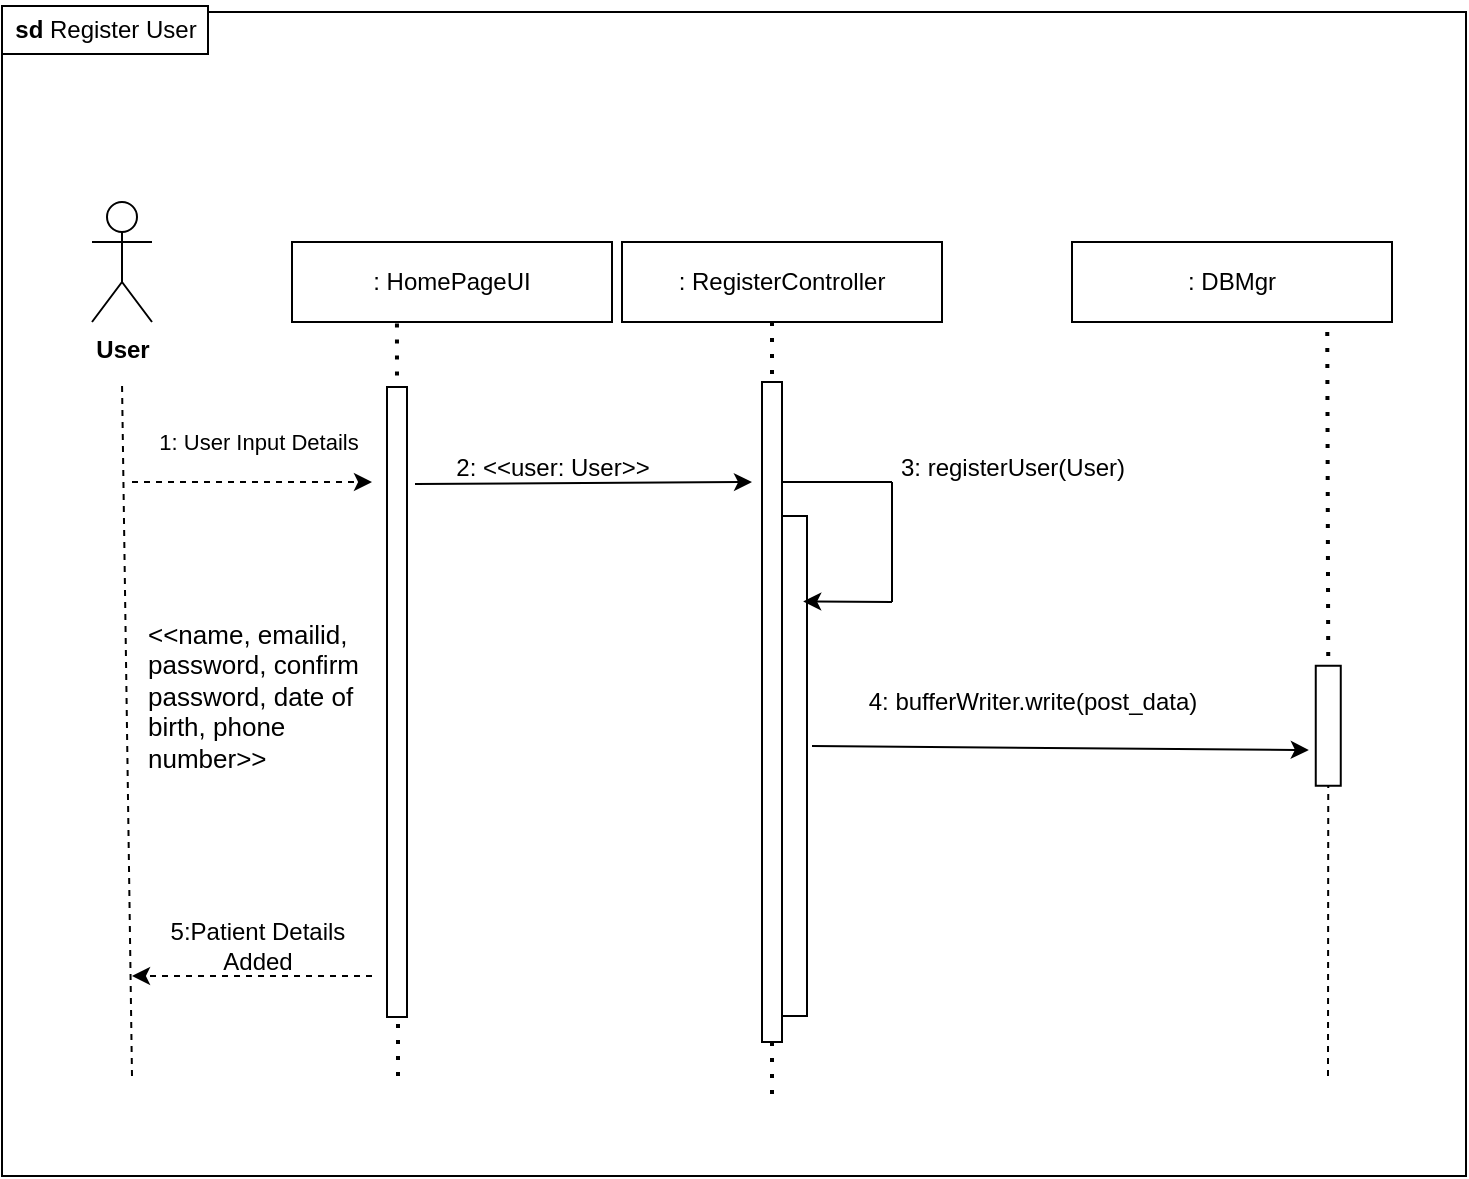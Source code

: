 <mxfile version="21.3.2" type="github">
  <diagram name="Page-1" id="prT84nURHDTYSV5WaE4m">
    <mxGraphModel dx="1562" dy="810" grid="0" gridSize="10" guides="1" tooltips="1" connect="1" arrows="1" fold="1" page="1" pageScale="1" pageWidth="1100" pageHeight="850" math="0" shadow="0">
      <root>
        <mxCell id="0" />
        <mxCell id="1" parent="0" />
        <mxCell id="yc_cAi3dx5c36aCPVZQ8-1" value="" style="rounded=0;whiteSpace=wrap;html=1;" vertex="1" parent="1">
          <mxGeometry x="35" y="68" width="732" height="582" as="geometry" />
        </mxCell>
        <mxCell id="yc_cAi3dx5c36aCPVZQ8-3" value="" style="endArrow=none;dashed=1;html=1;rounded=0;" edge="1" parent="1">
          <mxGeometry width="50" height="50" relative="1" as="geometry">
            <mxPoint x="100" y="600" as="sourcePoint" />
            <mxPoint x="95" y="253" as="targetPoint" />
          </mxGeometry>
        </mxCell>
        <mxCell id="yc_cAi3dx5c36aCPVZQ8-4" value="&lt;b&gt;User&lt;/b&gt;" style="shape=umlActor;verticalLabelPosition=bottom;verticalAlign=top;html=1;outlineConnect=0;" vertex="1" parent="1">
          <mxGeometry x="80" y="163" width="30" height="60" as="geometry" />
        </mxCell>
        <mxCell id="yc_cAi3dx5c36aCPVZQ8-5" value=": HomePageUI" style="rounded=0;whiteSpace=wrap;html=1;" vertex="1" parent="1">
          <mxGeometry x="180" y="183" width="160" height="40" as="geometry" />
        </mxCell>
        <mxCell id="yc_cAi3dx5c36aCPVZQ8-6" value=": RegisterController" style="rounded=0;whiteSpace=wrap;html=1;" vertex="1" parent="1">
          <mxGeometry x="345" y="183" width="160" height="40" as="geometry" />
        </mxCell>
        <mxCell id="yc_cAi3dx5c36aCPVZQ8-7" value=": DBMgr" style="rounded=0;whiteSpace=wrap;html=1;" vertex="1" parent="1">
          <mxGeometry x="570" y="183" width="160" height="40" as="geometry" />
        </mxCell>
        <mxCell id="yc_cAi3dx5c36aCPVZQ8-8" value="" style="rounded=0;whiteSpace=wrap;html=1;rotation=90;" vertex="1" parent="1">
          <mxGeometry x="75" y="408" width="315" height="10" as="geometry" />
        </mxCell>
        <mxCell id="yc_cAi3dx5c36aCPVZQ8-10" value="" style="rounded=0;whiteSpace=wrap;html=1;rotation=90;" vertex="1" parent="1">
          <mxGeometry x="255" y="413" width="330" height="10" as="geometry" />
        </mxCell>
        <mxCell id="yc_cAi3dx5c36aCPVZQ8-11" value="" style="rounded=0;whiteSpace=wrap;html=1;rotation=90;" vertex="1" parent="1">
          <mxGeometry x="668.13" y="418.63" width="60" height="12.5" as="geometry" />
        </mxCell>
        <mxCell id="yc_cAi3dx5c36aCPVZQ8-12" value="" style="endArrow=classic;html=1;rounded=0;dashed=1;" edge="1" parent="1">
          <mxGeometry width="50" height="50" relative="1" as="geometry">
            <mxPoint x="100" y="303" as="sourcePoint" />
            <mxPoint x="220" y="303" as="targetPoint" />
          </mxGeometry>
        </mxCell>
        <mxCell id="yc_cAi3dx5c36aCPVZQ8-13" value="" style="endArrow=classic;html=1;rounded=0;" edge="1" parent="1">
          <mxGeometry width="50" height="50" relative="1" as="geometry">
            <mxPoint x="241.5" y="304" as="sourcePoint" />
            <mxPoint x="410" y="303" as="targetPoint" />
          </mxGeometry>
        </mxCell>
        <mxCell id="yc_cAi3dx5c36aCPVZQ8-14" value="" style="endArrow=none;html=1;rounded=0;" edge="1" parent="1">
          <mxGeometry width="50" height="50" relative="1" as="geometry">
            <mxPoint x="425" y="303" as="sourcePoint" />
            <mxPoint x="480" y="303" as="targetPoint" />
          </mxGeometry>
        </mxCell>
        <mxCell id="yc_cAi3dx5c36aCPVZQ8-15" value="" style="endArrow=none;html=1;rounded=0;" edge="1" parent="1">
          <mxGeometry width="50" height="50" relative="1" as="geometry">
            <mxPoint x="480" y="303" as="sourcePoint" />
            <mxPoint x="480" y="363" as="targetPoint" />
          </mxGeometry>
        </mxCell>
        <mxCell id="yc_cAi3dx5c36aCPVZQ8-18" value="" style="endArrow=none;dashed=1;html=1;dashPattern=1 3;strokeWidth=2;rounded=0;exitX=0.328;exitY=1.02;exitDx=0;exitDy=0;exitPerimeter=0;entryX=0;entryY=0.5;entryDx=0;entryDy=0;" edge="1" parent="1" source="yc_cAi3dx5c36aCPVZQ8-5" target="yc_cAi3dx5c36aCPVZQ8-8">
          <mxGeometry width="50" height="50" relative="1" as="geometry">
            <mxPoint x="260" y="273" as="sourcePoint" />
            <mxPoint x="260" y="293.711" as="targetPoint" />
          </mxGeometry>
        </mxCell>
        <mxCell id="yc_cAi3dx5c36aCPVZQ8-19" value="" style="endArrow=none;dashed=1;html=1;dashPattern=1 3;strokeWidth=2;rounded=0;entryX=0;entryY=0.5;entryDx=0;entryDy=0;" edge="1" parent="1" target="yc_cAi3dx5c36aCPVZQ8-10">
          <mxGeometry width="50" height="50" relative="1" as="geometry">
            <mxPoint x="420" y="223" as="sourcePoint" />
            <mxPoint x="243" y="266" as="targetPoint" />
          </mxGeometry>
        </mxCell>
        <mxCell id="yc_cAi3dx5c36aCPVZQ8-20" value="" style="endArrow=none;dashed=1;html=1;dashPattern=1 3;strokeWidth=2;rounded=0;entryX=0;entryY=0.5;entryDx=0;entryDy=0;" edge="1" parent="1" target="yc_cAi3dx5c36aCPVZQ8-11">
          <mxGeometry width="50" height="50" relative="1" as="geometry">
            <mxPoint x="697.63" y="228" as="sourcePoint" />
            <mxPoint x="697.63" y="258" as="targetPoint" />
          </mxGeometry>
        </mxCell>
        <mxCell id="yc_cAi3dx5c36aCPVZQ8-23" value="2: &amp;lt;&amp;lt;user: User&amp;gt;&amp;gt;" style="text;html=1;align=center;verticalAlign=middle;resizable=0;points=[];autosize=1;strokeColor=none;fillColor=none;" vertex="1" parent="1">
          <mxGeometry x="250" y="281" width="120" height="30" as="geometry" />
        </mxCell>
        <mxCell id="yc_cAi3dx5c36aCPVZQ8-24" value="3: registerUser(User)" style="text;html=1;align=center;verticalAlign=middle;resizable=0;points=[];autosize=1;strokeColor=none;fillColor=none;" vertex="1" parent="1">
          <mxGeometry x="470" y="281" width="140" height="30" as="geometry" />
        </mxCell>
        <mxCell id="yc_cAi3dx5c36aCPVZQ8-25" value="4: bufferWriter.write(post_data)" style="text;html=1;align=center;verticalAlign=middle;resizable=0;points=[];autosize=1;strokeColor=none;fillColor=none;" vertex="1" parent="1">
          <mxGeometry x="455" y="398" width="190" height="30" as="geometry" />
        </mxCell>
        <mxCell id="yc_cAi3dx5c36aCPVZQ8-37" value="" style="endArrow=none;dashed=1;html=1;rounded=0;entryX=1;entryY=0.5;entryDx=0;entryDy=0;" edge="1" parent="1" target="yc_cAi3dx5c36aCPVZQ8-11">
          <mxGeometry width="50" height="50" relative="1" as="geometry">
            <mxPoint x="698" y="600" as="sourcePoint" />
            <mxPoint x="700" y="513" as="targetPoint" />
          </mxGeometry>
        </mxCell>
        <mxCell id="yc_cAi3dx5c36aCPVZQ8-49" value="1: User Input Details" style="text;html=1;align=center;verticalAlign=middle;resizable=0;points=[];autosize=1;strokeColor=none;fillColor=none;fontSize=11;" vertex="1" parent="1">
          <mxGeometry x="103" y="268" width="120" height="30" as="geometry" />
        </mxCell>
        <mxCell id="yc_cAi3dx5c36aCPVZQ8-52" value="" style="rounded=0;whiteSpace=wrap;html=1;" vertex="1" parent="1">
          <mxGeometry x="35" y="65" width="103" height="24" as="geometry" />
        </mxCell>
        <mxCell id="yc_cAi3dx5c36aCPVZQ8-53" value="&lt;b&gt;sd&lt;/b&gt; Register User" style="text;html=1;strokeColor=none;fillColor=none;align=center;verticalAlign=middle;whiteSpace=wrap;rounded=0;" vertex="1" parent="1">
          <mxGeometry x="39" y="62" width="96" height="30" as="geometry" />
        </mxCell>
        <mxCell id="yc_cAi3dx5c36aCPVZQ8-54" value="&lt;h1 style=&quot;font-size: 13px;&quot;&gt;&lt;span style=&quot;font-weight: normal;&quot;&gt;&amp;lt;&amp;lt;name, emailid, password, confirm password, date of birth, phone number&amp;gt;&amp;gt;&lt;/span&gt;&lt;br style=&quot;font-size: 13px;&quot;&gt;&lt;/h1&gt;" style="text;html=1;strokeColor=none;fillColor=none;spacing=5;spacingTop=-20;whiteSpace=wrap;overflow=hidden;rounded=0;fontSize=13;verticalAlign=middle;fontStyle=0;fontColor=default;strokeWidth=0;" vertex="1" parent="1">
          <mxGeometry x="103" y="360" width="135" height="120" as="geometry" />
        </mxCell>
        <mxCell id="yc_cAi3dx5c36aCPVZQ8-56" value="" style="rounded=0;whiteSpace=wrap;html=1;rotation=90;" vertex="1" parent="1">
          <mxGeometry x="306.25" y="438.75" width="250" height="12.5" as="geometry" />
        </mxCell>
        <mxCell id="yc_cAi3dx5c36aCPVZQ8-57" value="" style="endArrow=classic;html=1;rounded=0;entryX=0.171;entryY=0.152;entryDx=0;entryDy=0;entryPerimeter=0;" edge="1" parent="1" target="yc_cAi3dx5c36aCPVZQ8-56">
          <mxGeometry width="50" height="50" relative="1" as="geometry">
            <mxPoint x="480" y="363" as="sourcePoint" />
            <mxPoint x="570" y="390" as="targetPoint" />
          </mxGeometry>
        </mxCell>
        <mxCell id="yc_cAi3dx5c36aCPVZQ8-58" value="" style="endArrow=classic;html=1;rounded=0;entryX=0.702;entryY=1.278;entryDx=0;entryDy=0;entryPerimeter=0;" edge="1" parent="1" target="yc_cAi3dx5c36aCPVZQ8-11">
          <mxGeometry width="50" height="50" relative="1" as="geometry">
            <mxPoint x="440" y="435" as="sourcePoint" />
            <mxPoint x="570" y="390" as="targetPoint" />
          </mxGeometry>
        </mxCell>
        <mxCell id="yc_cAi3dx5c36aCPVZQ8-59" value="" style="endArrow=none;dashed=1;html=1;dashPattern=1 3;strokeWidth=2;rounded=0;entryX=0;entryY=0.5;entryDx=0;entryDy=0;" edge="1" parent="1">
          <mxGeometry width="50" height="50" relative="1" as="geometry">
            <mxPoint x="420" y="583" as="sourcePoint" />
            <mxPoint x="420" y="613" as="targetPoint" />
          </mxGeometry>
        </mxCell>
        <mxCell id="yc_cAi3dx5c36aCPVZQ8-60" value="" style="endArrow=none;dashed=1;html=1;dashPattern=1 3;strokeWidth=2;rounded=0;entryX=0;entryY=0.5;entryDx=0;entryDy=0;" edge="1" parent="1">
          <mxGeometry width="50" height="50" relative="1" as="geometry">
            <mxPoint x="233" y="574" as="sourcePoint" />
            <mxPoint x="233" y="604" as="targetPoint" />
          </mxGeometry>
        </mxCell>
        <mxCell id="yc_cAi3dx5c36aCPVZQ8-61" value="" style="endArrow=classic;html=1;rounded=0;dashed=1;" edge="1" parent="1">
          <mxGeometry width="50" height="50" relative="1" as="geometry">
            <mxPoint x="220" y="550" as="sourcePoint" />
            <mxPoint x="100" y="550" as="targetPoint" />
          </mxGeometry>
        </mxCell>
        <mxCell id="yc_cAi3dx5c36aCPVZQ8-62" value="5:Patient Details Added" style="text;html=1;strokeColor=none;fillColor=none;align=center;verticalAlign=middle;whiteSpace=wrap;rounded=0;" vertex="1" parent="1">
          <mxGeometry x="113" y="520" width="100" height="30" as="geometry" />
        </mxCell>
      </root>
    </mxGraphModel>
  </diagram>
</mxfile>
